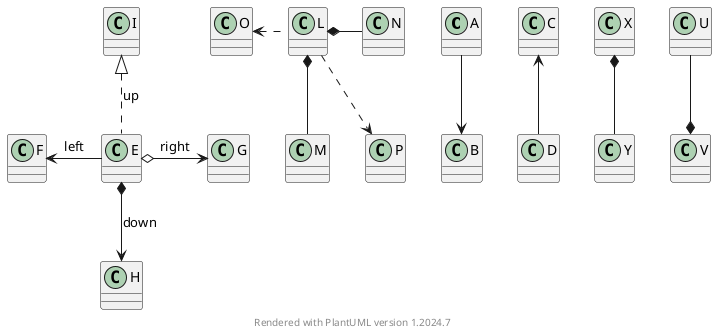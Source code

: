@startuml

    ' change the arrow position to change direction
    A --> B
    C <-- D
    X *-- Y
    U --* V

    ' change the usual arrow length from two to one symbol (e.g. "-" instead of "--")
    ' to replace vertical edges with horizontal edges
    L *-- M
    L *- N
    O <. L
    L ..> P

    ' add layout hints (left, right, up, down) to let edges go
    ' up, down, from left to right and vice versa
    ' you can also choose the short form, i.e. -l->, -r->, -u->, -d->
    E -left-> F : left
    E o-right-> G : right
    E *-down-> H : down
    E .up.|> I : up
    
    footer Rendered with PlantUML version %version()

@enduml